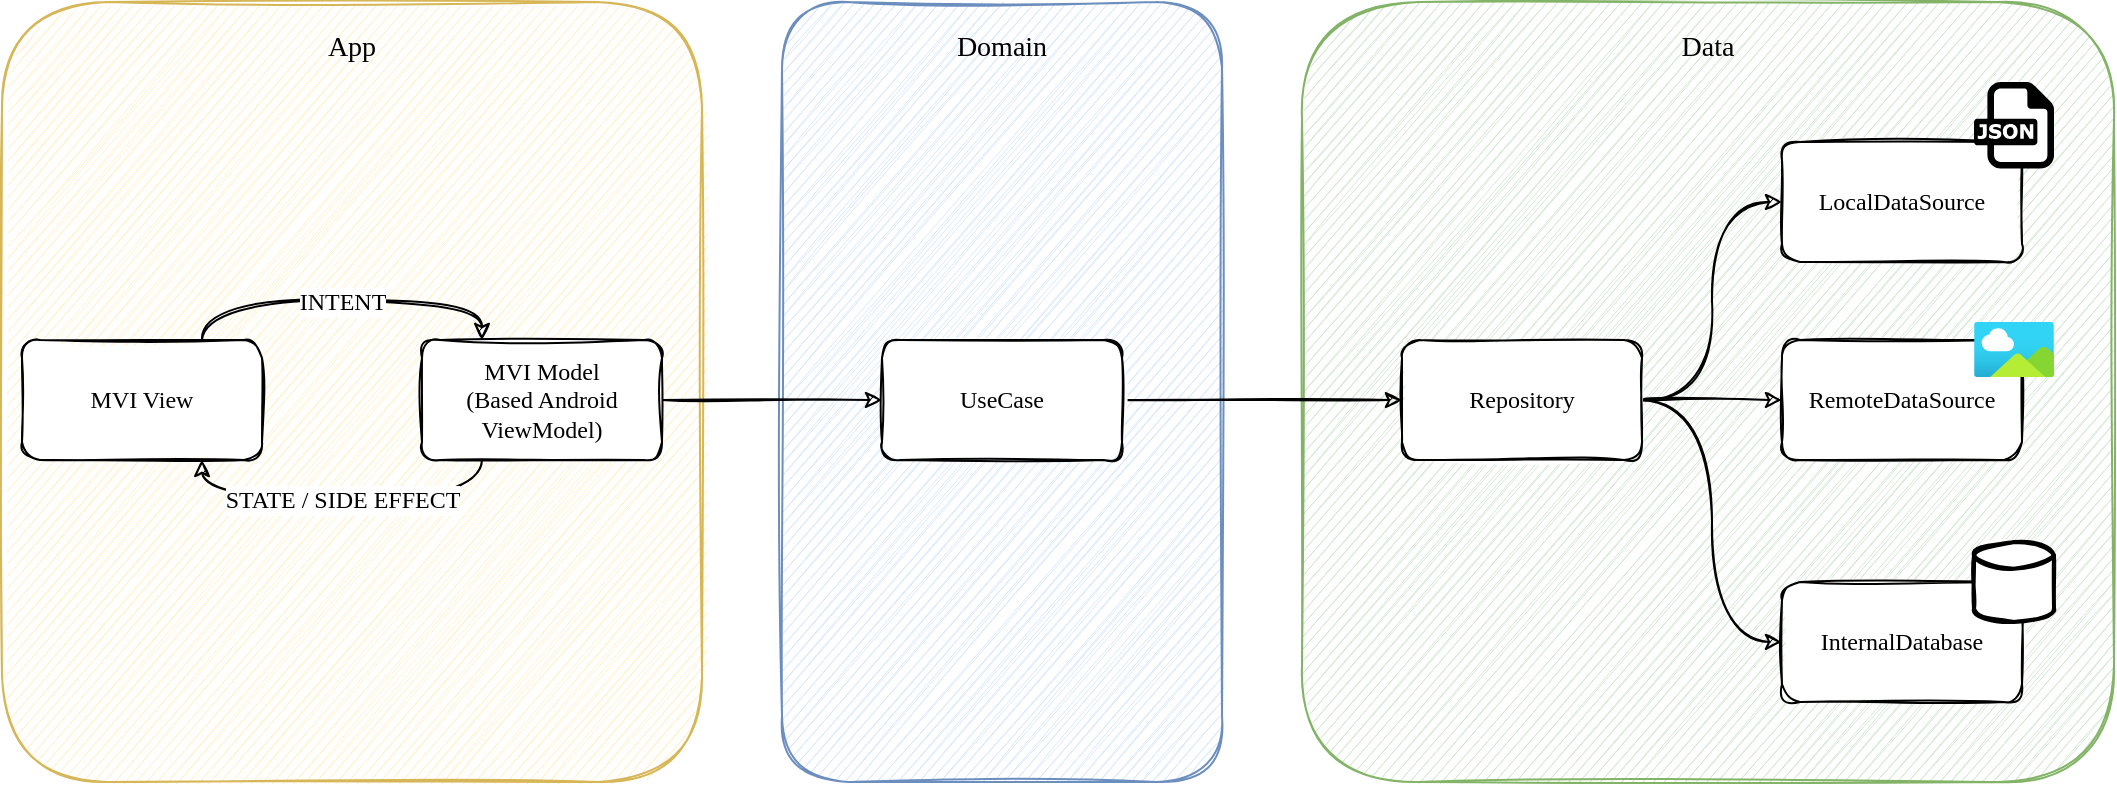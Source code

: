 <mxfile version="16.5.3" type="device"><diagram id="dgKAykRDymnFrNK7ufRA" name="Page-1"><mxGraphModel dx="1271" dy="800" grid="1" gridSize="10" guides="1" tooltips="1" connect="1" arrows="1" fold="1" page="1" pageScale="1" pageWidth="827" pageHeight="1169" math="0" shadow="0"><root><mxCell id="0"/><mxCell id="1" parent="0"/><mxCell id="dj80YrJcoOoEUAIPef37-39" value="App" style="rounded=1;whiteSpace=wrap;html=1;sketch=1;fontSize=14;horizontal=1;verticalAlign=top;spacingBottom=0;spacingTop=8;fontFamily=Comic Sans MS;fillColor=#fff2cc;strokeColor=#d6b656;" vertex="1" parent="1"><mxGeometry x="80" y="40" width="350" height="390" as="geometry"/></mxCell><mxCell id="dj80YrJcoOoEUAIPef37-34" value="Domain" style="rounded=1;whiteSpace=wrap;html=1;sketch=1;fontSize=14;horizontal=1;verticalAlign=top;spacingBottom=0;spacingTop=8;fontFamily=Comic Sans MS;fillColor=#dae8fc;strokeColor=#6c8ebf;" vertex="1" parent="1"><mxGeometry x="470" y="40" width="220" height="390" as="geometry"/></mxCell><mxCell id="dj80YrJcoOoEUAIPef37-33" value="Data" style="rounded=1;whiteSpace=wrap;html=1;sketch=1;fontSize=14;horizontal=1;verticalAlign=top;spacingBottom=0;spacingTop=8;fontFamily=Comic Sans MS;fillColor=#d5e8d4;strokeColor=#82b366;" vertex="1" parent="1"><mxGeometry x="730" y="40" width="406" height="390" as="geometry"/></mxCell><mxCell id="dj80YrJcoOoEUAIPef37-22" style="edgeStyle=orthogonalEdgeStyle;sketch=1;orthogonalLoop=1;jettySize=auto;html=1;exitX=0.25;exitY=1;exitDx=0;exitDy=0;entryX=0.75;entryY=1;entryDx=0;entryDy=0;fontSize=9;curved=1;fontFamily=Comic Sans MS;" edge="1" parent="1" source="dj80YrJcoOoEUAIPef37-6" target="dj80YrJcoOoEUAIPef37-7"><mxGeometry relative="1" as="geometry"/></mxCell><mxCell id="dj80YrJcoOoEUAIPef37-32" value="STATE / SIDE EFFECT" style="edgeLabel;html=1;align=center;verticalAlign=middle;resizable=0;points=[];fontSize=12;fontFamily=Comic Sans MS;" vertex="1" connectable="0" parent="dj80YrJcoOoEUAIPef37-22"><mxGeometry x="-0.046" relative="1" as="geometry"><mxPoint x="-4" as="offset"/></mxGeometry></mxCell><mxCell id="dj80YrJcoOoEUAIPef37-24" style="edgeStyle=orthogonalEdgeStyle;rounded=0;sketch=1;orthogonalLoop=1;jettySize=auto;html=1;exitX=1;exitY=0.5;exitDx=0;exitDy=0;entryX=0;entryY=0.5;entryDx=0;entryDy=0;fontSize=9;fontFamily=Comic Sans MS;" edge="1" parent="1" source="dj80YrJcoOoEUAIPef37-6" target="dj80YrJcoOoEUAIPef37-8"><mxGeometry relative="1" as="geometry"/></mxCell><mxCell id="dj80YrJcoOoEUAIPef37-6" value="MVI Model &lt;br&gt;(Based Android ViewModel)" style="rounded=1;whiteSpace=wrap;html=1;gradientColor=none;sketch=1;fontFamily=Comic Sans MS;" vertex="1" parent="1"><mxGeometry x="290" y="209" width="120" height="60" as="geometry"/></mxCell><mxCell id="dj80YrJcoOoEUAIPef37-21" style="edgeStyle=orthogonalEdgeStyle;orthogonalLoop=1;jettySize=auto;html=1;exitX=0.75;exitY=0;exitDx=0;exitDy=0;entryX=0.25;entryY=0;entryDx=0;entryDy=0;fontSize=9;sketch=1;curved=1;fontFamily=Comic Sans MS;" edge="1" parent="1" source="dj80YrJcoOoEUAIPef37-7" target="dj80YrJcoOoEUAIPef37-6"><mxGeometry relative="1" as="geometry"/></mxCell><mxCell id="dj80YrJcoOoEUAIPef37-31" value="INTENT" style="edgeLabel;html=1;align=center;verticalAlign=middle;resizable=0;points=[];fontSize=12;fontFamily=Comic Sans MS;" vertex="1" connectable="0" parent="dj80YrJcoOoEUAIPef37-21"><mxGeometry x="-0.088" y="-1" relative="1" as="geometry"><mxPoint x="8" as="offset"/></mxGeometry></mxCell><mxCell id="dj80YrJcoOoEUAIPef37-7" value="MVI View" style="rounded=1;whiteSpace=wrap;html=1;gradientColor=none;sketch=1;fontFamily=Comic Sans MS;" vertex="1" parent="1"><mxGeometry x="90" y="209" width="120" height="60" as="geometry"/></mxCell><mxCell id="dj80YrJcoOoEUAIPef37-44" style="sketch=1;orthogonalLoop=1;jettySize=auto;html=1;exitX=1;exitY=0.5;exitDx=0;exitDy=0;fontFamily=Comic Sans MS;fontSize=14;" edge="1" parent="1" source="dj80YrJcoOoEUAIPef37-8" target="dj80YrJcoOoEUAIPef37-40"><mxGeometry relative="1" as="geometry"/></mxCell><mxCell id="dj80YrJcoOoEUAIPef37-8" value="UseCase" style="rounded=1;whiteSpace=wrap;html=1;gradientColor=none;sketch=1;fontFamily=Comic Sans MS;" vertex="1" parent="1"><mxGeometry x="520" y="209" width="120" height="60" as="geometry"/></mxCell><mxCell id="dj80YrJcoOoEUAIPef37-9" value="LocalDataSource" style="rounded=1;whiteSpace=wrap;html=1;gradientColor=none;sketch=1;fontFamily=Comic Sans MS;" vertex="1" parent="1"><mxGeometry x="970" y="110" width="120" height="60" as="geometry"/></mxCell><mxCell id="dj80YrJcoOoEUAIPef37-10" value="RemoteDataSource" style="rounded=1;whiteSpace=wrap;html=1;gradientColor=none;sketch=1;fontFamily=Comic Sans MS;" vertex="1" parent="1"><mxGeometry x="970" y="209" width="120" height="60" as="geometry"/></mxCell><mxCell id="dj80YrJcoOoEUAIPef37-11" value="InternalDatabase" style="rounded=1;whiteSpace=wrap;html=1;gradientColor=none;sketch=1;fontFamily=Comic Sans MS;" vertex="1" parent="1"><mxGeometry x="970" y="330" width="120" height="60" as="geometry"/></mxCell><mxCell id="dj80YrJcoOoEUAIPef37-20" value="" style="dashed=0;outlineConnect=0;html=1;align=center;labelPosition=center;verticalLabelPosition=bottom;verticalAlign=top;shape=mxgraph.weblogos.json;fontSize=9;aspect=fixed;fontFamily=Comic Sans MS;" vertex="1" parent="1"><mxGeometry x="1066" y="80" width="40" height="43.31" as="geometry"/></mxCell><mxCell id="dj80YrJcoOoEUAIPef37-28" value="" style="aspect=fixed;html=1;points=[];align=center;image;fontSize=12;image=img/lib/azure2/general/Image.svg;rounded=1;sketch=1;gradientColor=none;fontFamily=Comic Sans MS;" vertex="1" parent="1"><mxGeometry x="1066" y="200" width="40" height="27.5" as="geometry"/></mxCell><mxCell id="dj80YrJcoOoEUAIPef37-29" value="" style="strokeWidth=2;html=1;shape=mxgraph.flowchart.database;whiteSpace=wrap;rounded=1;sketch=1;fontSize=9;gradientColor=none;fontFamily=Comic Sans MS;" vertex="1" parent="1"><mxGeometry x="1066" y="310" width="40" height="40" as="geometry"/></mxCell><mxCell id="dj80YrJcoOoEUAIPef37-41" style="edgeStyle=orthogonalEdgeStyle;curved=1;sketch=1;orthogonalLoop=1;jettySize=auto;html=1;exitX=1;exitY=0.5;exitDx=0;exitDy=0;entryX=0;entryY=0.5;entryDx=0;entryDy=0;fontFamily=Comic Sans MS;fontSize=14;" edge="1" parent="1" source="dj80YrJcoOoEUAIPef37-40" target="dj80YrJcoOoEUAIPef37-9"><mxGeometry relative="1" as="geometry"/></mxCell><mxCell id="dj80YrJcoOoEUAIPef37-42" style="edgeStyle=orthogonalEdgeStyle;curved=1;sketch=1;orthogonalLoop=1;jettySize=auto;html=1;exitX=1;exitY=0.5;exitDx=0;exitDy=0;fontFamily=Comic Sans MS;fontSize=14;" edge="1" parent="1" source="dj80YrJcoOoEUAIPef37-40" target="dj80YrJcoOoEUAIPef37-10"><mxGeometry relative="1" as="geometry"/></mxCell><mxCell id="dj80YrJcoOoEUAIPef37-43" style="edgeStyle=orthogonalEdgeStyle;curved=1;sketch=1;orthogonalLoop=1;jettySize=auto;html=1;exitX=1;exitY=0.5;exitDx=0;exitDy=0;entryX=0;entryY=0.5;entryDx=0;entryDy=0;fontFamily=Comic Sans MS;fontSize=14;" edge="1" parent="1" source="dj80YrJcoOoEUAIPef37-40" target="dj80YrJcoOoEUAIPef37-11"><mxGeometry relative="1" as="geometry"/></mxCell><mxCell id="dj80YrJcoOoEUAIPef37-40" value="Repository" style="rounded=1;whiteSpace=wrap;html=1;gradientColor=none;sketch=1;fontFamily=Comic Sans MS;" vertex="1" parent="1"><mxGeometry x="780" y="209" width="120" height="60" as="geometry"/></mxCell></root></mxGraphModel></diagram></mxfile>